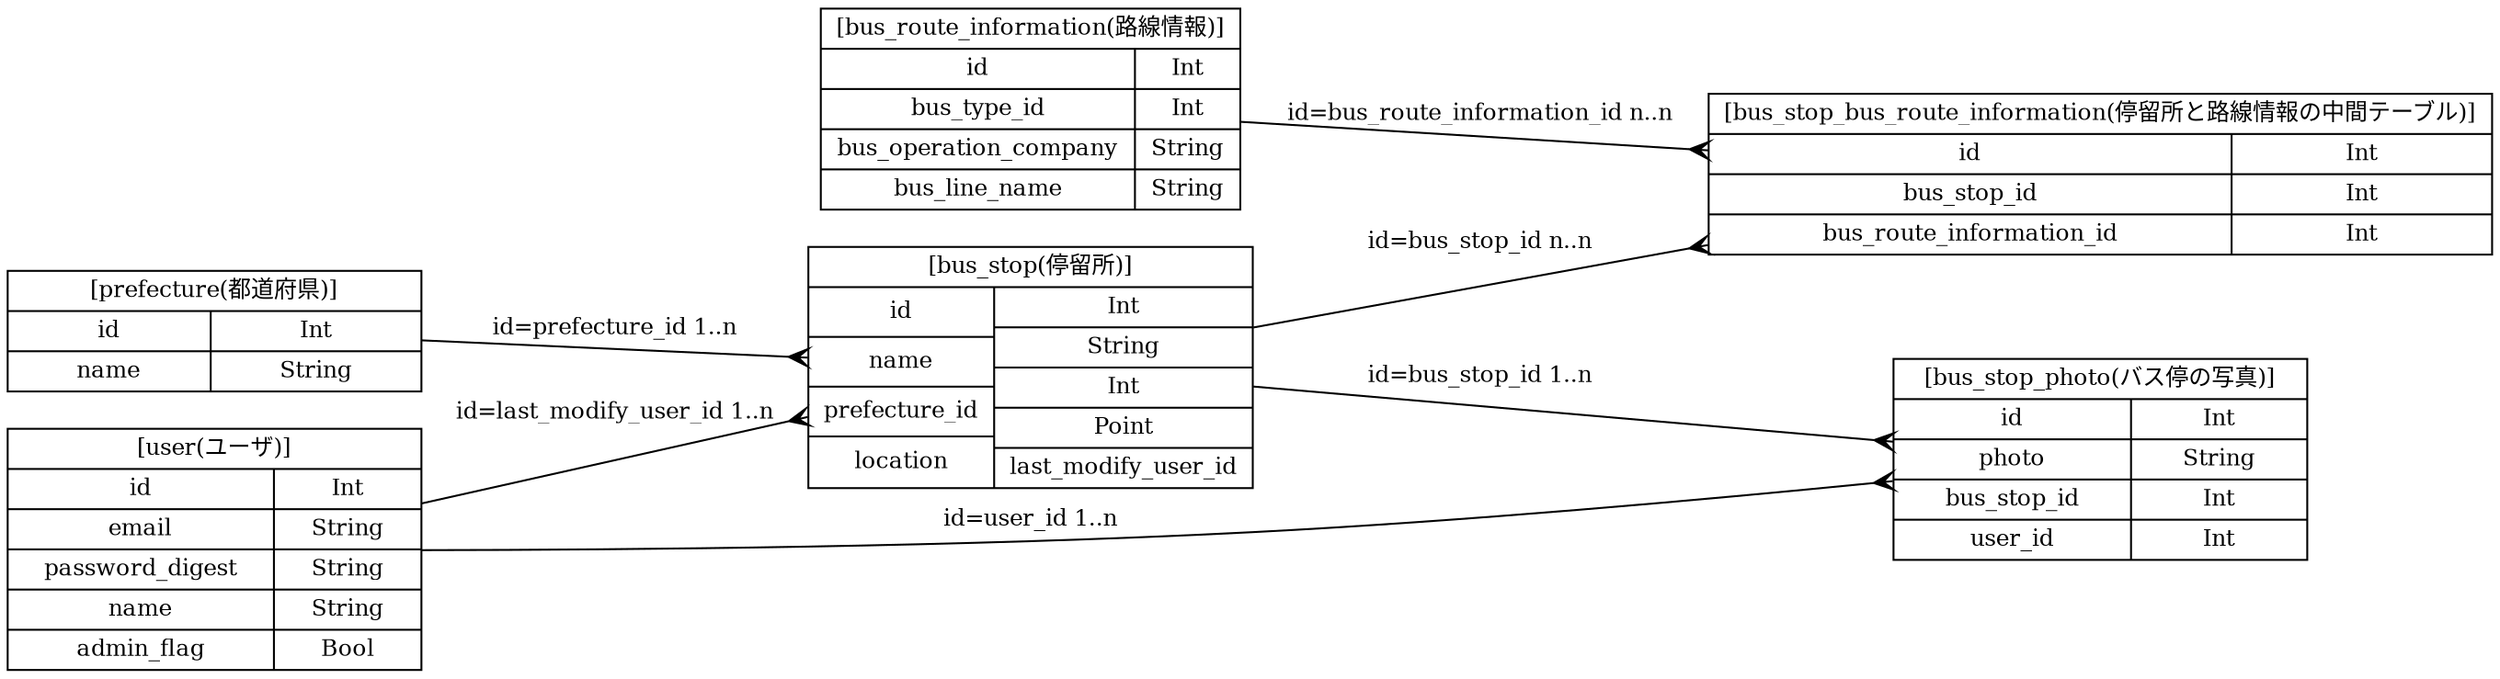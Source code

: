 digraph busmap {
  // 基本設定
  graph [rankdir=LR];    // グラフの描画方向を左から右に
  node [shape=record, fontsize=12, width=3.0];  // 文字のはみ出し防止にノード・フォントサイズ固定
  edge [arrowhead=crow, fontsize=12]; // crowでER図っぽさを増し増し

  // ノード
  // bus_stop
  bus_stop [label="[bus_stop(停留所)]|{{id|name|prefecture_id|location}|{Int|String|Int|Point|last_modify_user_id}}"];
  // prefecture
  prefecture [label="[prefecture(都道府県)]|{{id|name}|{Int|String}}"];
  // bus_route_information
  bus_route_information [label="[bus_route_information(路線情報)]|{{id|bus_type_id|bus_operation_company|bus_line_name}|{Int|Int|String|String}}"];
  //
  bus_stop_bus_route_information [label="[bus_stop_bus_route_information(停留所と路線情報の中間テーブル)]|{{id|bus_stop_id|bus_route_information_id}|{Int|Int|Int}}"];

  // user
  user [label="[user(ユーザ)]|{{id|email|password_digest|name|admin_flag}|{Int|String|String|String|Bool}}"];

  // bus_stop_photo
  bus_stop_photo [label="[bus_stop_photo(バス停の写真)]|{{id|photo|bus_stop_id|user_id}|{Int|String|Int|Int}}"];

  // エッジ
  prefecture -> bus_stop [label="id=prefecture_id 1..n"];
  bus_stop -> bus_stop_bus_route_information [label="id=bus_stop_id n..n"];
  bus_route_information -> bus_stop_bus_route_information [label="id=bus_route_information_id n..n"];
  user -> bus_stop [label="id=last_modify_user_id 1..n"];
  user -> bus_stop_photo [label="id=user_id 1..n"];
  bus_stop -> bus_stop_photo [label="id=bus_stop_id 1..n"];
}